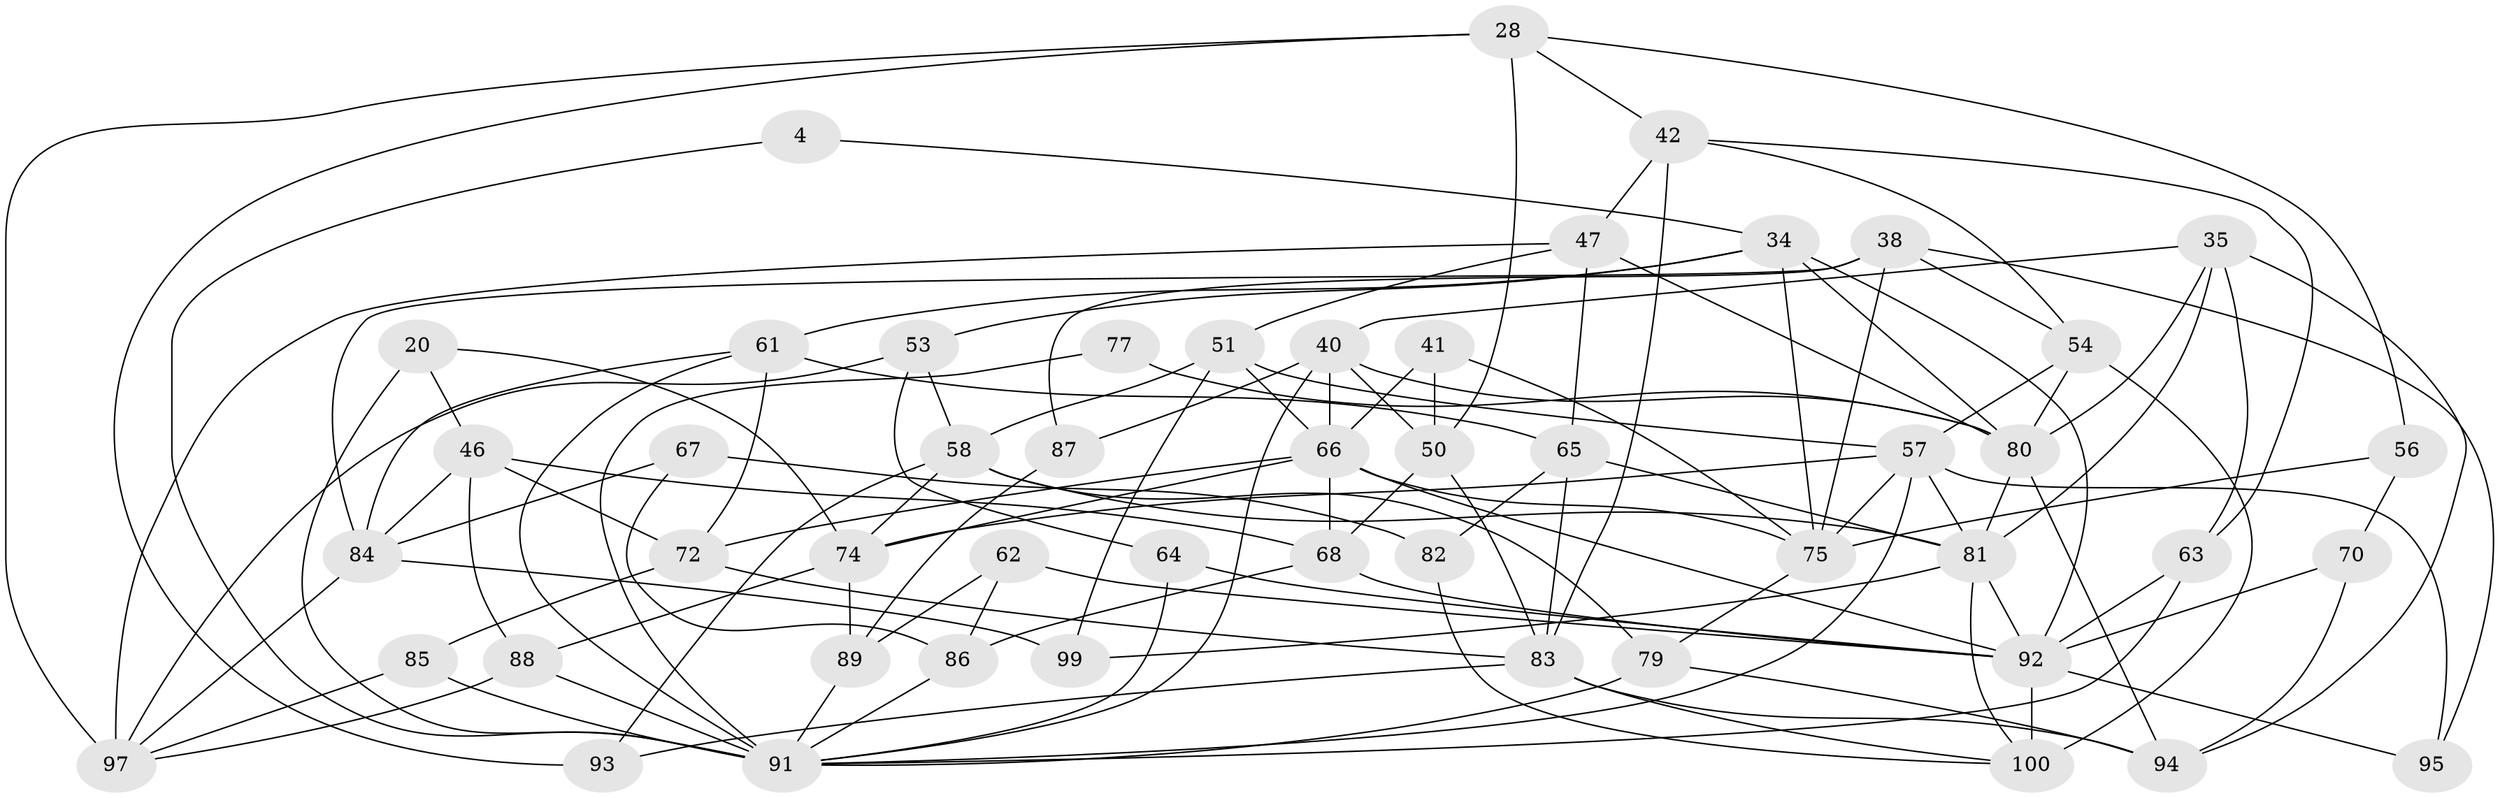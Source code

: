 // original degree distribution, {3: 0.33, 2: 0.06, 4: 0.34, 5: 0.14, 6: 0.09, 8: 0.01, 7: 0.03}
// Generated by graph-tools (version 1.1) at 2025/51/03/09/25 04:51:13]
// undirected, 50 vertices, 123 edges
graph export_dot {
graph [start="1"]
  node [color=gray90,style=filled];
  4;
  20;
  28 [super="+23"];
  34 [super="+16+18"];
  35;
  38 [super="+31"];
  40 [super="+37"];
  41 [super="+11"];
  42;
  46 [super="+14"];
  47 [super="+9"];
  50 [super="+7"];
  51 [super="+19"];
  53;
  54 [super="+2"];
  56;
  57 [super="+15+44"];
  58 [super="+49"];
  61 [super="+55"];
  62;
  63 [super="+52"];
  64;
  65;
  66 [super="+17+45"];
  67;
  68 [super="+10+59"];
  70;
  72;
  74 [super="+12+30"];
  75 [super="+32"];
  77;
  79;
  80 [super="+43"];
  81 [super="+5+48"];
  82;
  83 [super="+76"];
  84;
  85;
  86;
  87;
  88 [super="+60"];
  89;
  91 [super="+33+36+3+78"];
  92 [super="+39+73"];
  93;
  94;
  95;
  97 [super="+1"];
  99 [super="+90"];
  100 [super="+96+98"];
  4 -- 91;
  4 -- 34;
  20 -- 46;
  20 -- 91 [weight=2];
  20 -- 74;
  28 -- 97;
  28 -- 56;
  28 -- 93;
  28 -- 42;
  28 -- 50;
  34 -- 61 [weight=2];
  34 -- 75 [weight=2];
  34 -- 53;
  34 -- 92 [weight=2];
  34 -- 80;
  35 -- 40;
  35 -- 94;
  35 -- 80;
  35 -- 81;
  35 -- 63;
  38 -- 87;
  38 -- 84;
  38 -- 54;
  38 -- 75;
  38 -- 95;
  40 -- 87;
  40 -- 66 [weight=2];
  40 -- 50;
  40 -- 91;
  40 -- 80;
  41 -- 75;
  41 -- 50;
  41 -- 66 [weight=2];
  42 -- 47;
  42 -- 54;
  42 -- 63;
  42 -- 83;
  46 -- 72 [weight=2];
  46 -- 84;
  46 -- 68 [weight=3];
  46 -- 88;
  47 -- 65;
  47 -- 97 [weight=2];
  47 -- 51;
  47 -- 80;
  50 -- 68;
  50 -- 83;
  51 -- 99;
  51 -- 58;
  51 -- 66;
  51 -- 57;
  53 -- 58;
  53 -- 64;
  53 -- 97;
  54 -- 57;
  54 -- 100;
  54 -- 80;
  56 -- 75;
  56 -- 70;
  57 -- 75;
  57 -- 91 [weight=2];
  57 -- 81 [weight=2];
  57 -- 74 [weight=2];
  57 -- 95;
  58 -- 93;
  58 -- 81 [weight=2];
  58 -- 79;
  58 -- 74;
  61 -- 84;
  61 -- 65;
  61 -- 91 [weight=2];
  61 -- 72;
  62 -- 86;
  62 -- 89;
  62 -- 92;
  63 -- 91 [weight=3];
  63 -- 92 [weight=3];
  64 -- 91;
  64 -- 92;
  65 -- 82;
  65 -- 83;
  65 -- 81;
  66 -- 68 [weight=2];
  66 -- 72;
  66 -- 74;
  66 -- 75;
  66 -- 92;
  67 -- 86;
  67 -- 84;
  67 -- 82;
  68 -- 86;
  68 -- 92;
  70 -- 94;
  70 -- 92;
  72 -- 83 [weight=2];
  72 -- 85;
  74 -- 89;
  74 -- 88;
  75 -- 79;
  77 -- 80;
  77 -- 91;
  79 -- 94;
  79 -- 91;
  80 -- 81;
  80 -- 94;
  81 -- 99;
  81 -- 100;
  81 -- 92;
  82 -- 100;
  83 -- 93;
  83 -- 94;
  83 -- 100;
  84 -- 99 [weight=2];
  84 -- 97;
  85 -- 97;
  85 -- 91;
  86 -- 91;
  87 -- 89;
  88 -- 97;
  88 -- 91 [weight=3];
  89 -- 91;
  92 -- 100 [weight=3];
  92 -- 95;
}
